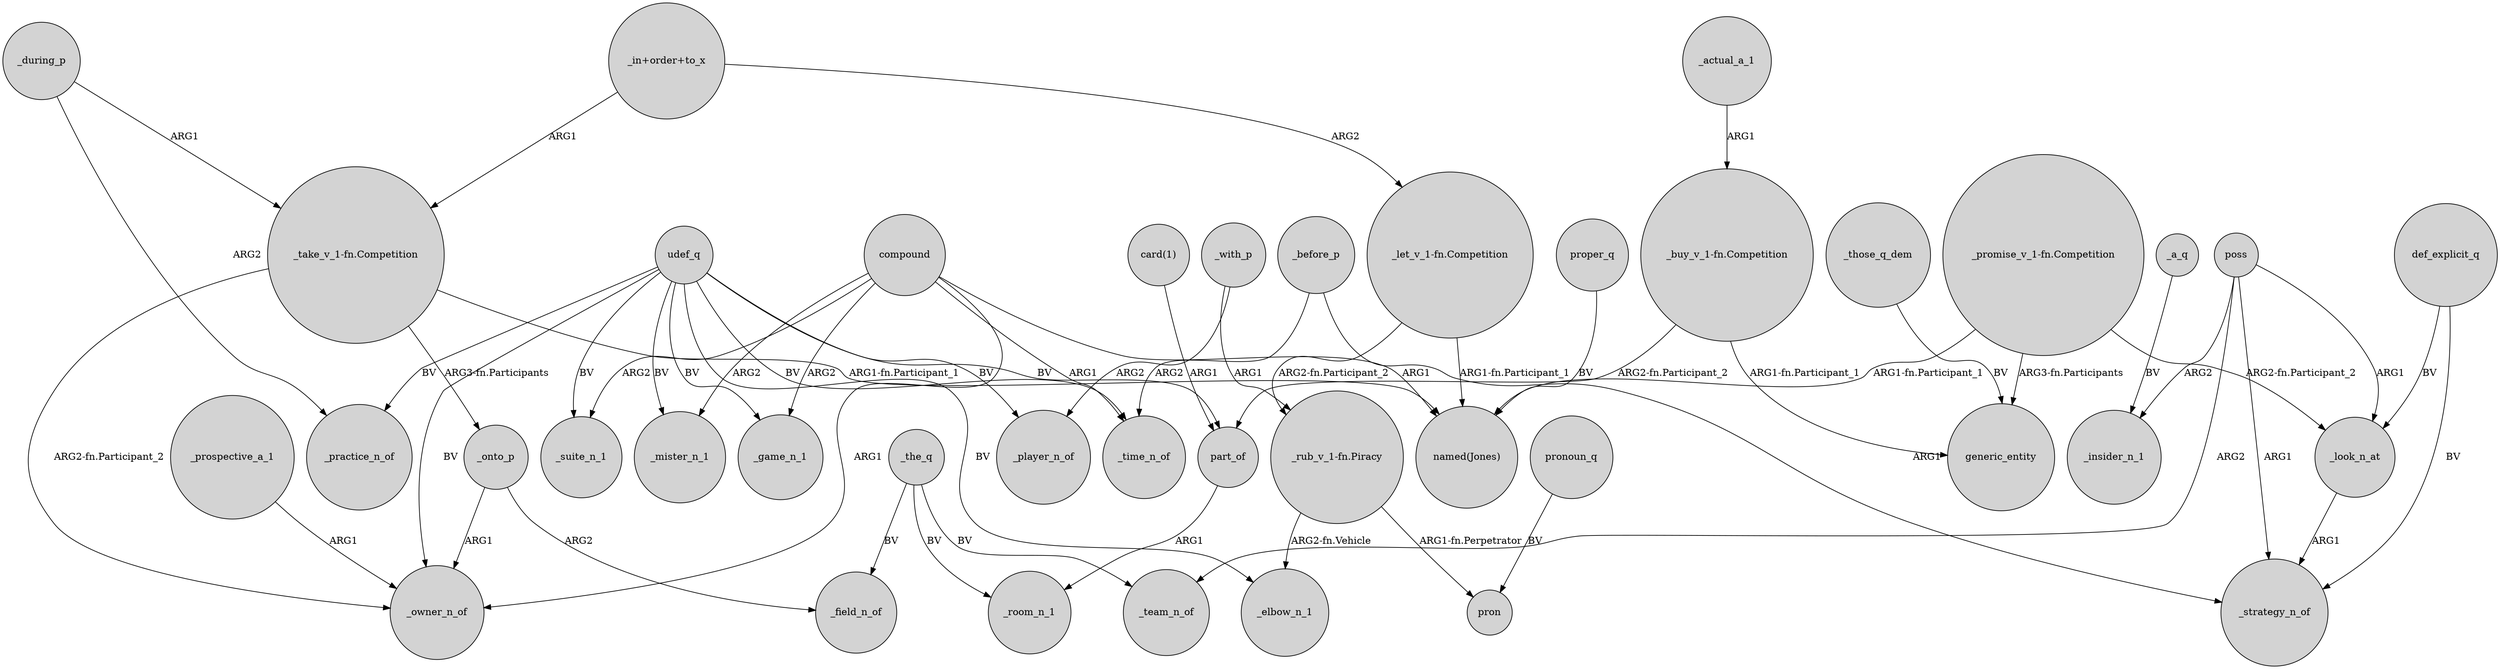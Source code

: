 digraph {
	node [shape=circle style=filled]
	compound -> _suite_n_1 [label=ARG2]
	"_promise_v_1-fn.Competition" -> generic_entity [label="ARG3-fn.Participants"]
	"_rub_v_1-fn.Piracy" -> pron [label="ARG1-fn.Perpetrator"]
	poss -> _insider_n_1 [label=ARG2]
	compound -> _mister_n_1 [label=ARG2]
	_during_p -> _practice_n_of [label=ARG2]
	_the_q -> _room_n_1 [label=BV]
	compound -> _game_n_1 [label=ARG2]
	_look_n_at -> _strategy_n_of [label=ARG1]
	udef_q -> _time_n_of [label=BV]
	compound -> "named(Jones)" [label=ARG1]
	poss -> _look_n_at [label=ARG1]
	_those_q_dem -> generic_entity [label=BV]
	udef_q -> part_of [label=BV]
	poss -> _team_n_of [label=ARG2]
	udef_q -> _owner_n_of [label=BV]
	compound -> _owner_n_of [label=ARG1]
	part_of -> _room_n_1 [label=ARG1]
	"_buy_v_1-fn.Competition" -> part_of [label="ARG2-fn.Participant_2"]
	def_explicit_q -> _look_n_at [label=BV]
	udef_q -> _mister_n_1 [label=BV]
	"card(1)" -> part_of [label=ARG1]
	"_take_v_1-fn.Competition" -> "named(Jones)" [label="ARG1-fn.Participant_1"]
	compound -> _time_n_of [label=ARG1]
	"_in+order+to_x" -> "_let_v_1-fn.Competition" [label=ARG2]
	_a_q -> _insider_n_1 [label=BV]
	pronoun_q -> pron [label=BV]
	def_explicit_q -> _strategy_n_of [label=BV]
	_with_p -> "_rub_v_1-fn.Piracy" [label=ARG1]
	"_rub_v_1-fn.Piracy" -> _elbow_n_1 [label="ARG2-fn.Vehicle"]
	"_take_v_1-fn.Competition" -> _owner_n_of [label="ARG2-fn.Participant_2"]
	proper_q -> "named(Jones)" [label=BV]
	_before_p -> _time_n_of [label=ARG2]
	udef_q -> _player_n_of [label=BV]
	"_let_v_1-fn.Competition" -> "named(Jones)" [label="ARG1-fn.Participant_1"]
	_the_q -> _team_n_of [label=BV]
	_actual_a_1 -> "_buy_v_1-fn.Competition" [label=ARG1]
	"_let_v_1-fn.Competition" -> "_rub_v_1-fn.Piracy" [label="ARG2-fn.Participant_2"]
	_during_p -> "_take_v_1-fn.Competition" [label=ARG1]
	_the_q -> _field_n_of [label=BV]
	"_promise_v_1-fn.Competition" -> _look_n_at [label="ARG2-fn.Participant_2"]
	"_promise_v_1-fn.Competition" -> "named(Jones)" [label="ARG1-fn.Participant_1"]
	udef_q -> _practice_n_of [label=BV]
	"_buy_v_1-fn.Competition" -> generic_entity [label="ARG1-fn.Participant_1"]
	udef_q -> _suite_n_1 [label=BV]
	_onto_p -> _field_n_of [label=ARG2]
	_with_p -> _player_n_of [label=ARG2]
	"_in+order+to_x" -> "_take_v_1-fn.Competition" [label=ARG1]
	udef_q -> _elbow_n_1 [label=BV]
	poss -> _strategy_n_of [label=ARG1]
	"_take_v_1-fn.Competition" -> _onto_p [label="ARG3-fn.Participants"]
	_onto_p -> _owner_n_of [label=ARG1]
	udef_q -> _game_n_1 [label=BV]
	_before_p -> _strategy_n_of [label=ARG1]
	_prospective_a_1 -> _owner_n_of [label=ARG1]
}
